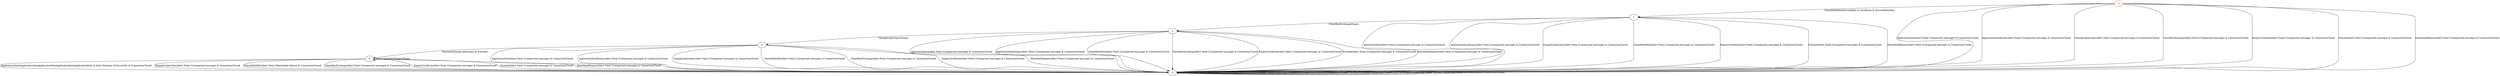 digraph {
2 [color="red"]
0
1
3
4
5
2 -> 5 [label="ApplicationData/Alert Fatal (Unexpected message) & ConnectionClosed"]
2 -> 5 [label="ApplicationDataEmpty/Alert Fatal (Unexpected message) & ConnectionClosed"]
2 -> 5 [label="ChangeCipherSpec/Alert Fatal (Unexpected message) & ConnectionClosed"]
2 -> 1 [label="ClientHelloRSA/ServerHello & Certificate & ServerHelloDone"]
2 -> 5 [label="ClientKeyExchange/Alert Fatal (Unexpected message) & ConnectionClosed"]
2 -> 5 [label="EmptyCertificate/Alert Fatal (Unexpected message) & ConnectionClosed"]
2 -> 5 [label="Finished/Alert Fatal (Unexpected message) & ConnectionClosed"]
2 -> 5 [label="HeartbeatRequest/Alert Fatal (Unexpected message) & ConnectionClosed"]
0 -> 5 [label="ApplicationData/Alert Fatal (Unexpected message) & ConnectionClosed"]
0 -> 5 [label="ApplicationDataEmpty/Alert Fatal (Unexpected message) & ConnectionClosed"]
0 -> 5 [label="ChangeCipherSpec/Alert Fatal (Unexpected message) & ConnectionClosed"]
0 -> 5 [label="ClientHelloRSA/Alert Fatal (Unexpected message) & ConnectionClosed"]
0 -> 5 [label="ClientKeyExchange/Alert Fatal (Unexpected message) & ConnectionClosed"]
0 -> 5 [label="EmptyCertificate/Alert Fatal (Unexpected message) & ConnectionClosed"]
0 -> 4 [label="Finished/ChangeCipherSpec & Finished"]
0 -> 5 [label="HeartbeatRequest/Alert Fatal (Unexpected message) & ConnectionClosed"]
1 -> 5 [label="ApplicationData/Alert Fatal (Unexpected message) & ConnectionClosed"]
1 -> 5 [label="ApplicationDataEmpty/Alert Fatal (Unexpected message) & ConnectionClosed"]
1 -> 5 [label="ChangeCipherSpec/Alert Fatal (Unexpected message) & ConnectionClosed"]
1 -> 5 [label="ClientHelloRSA/Alert Fatal (Unexpected message) & ConnectionClosed"]
1 -> 3 [label="ClientKeyExchange/Empty"]
1 -> 5 [label="EmptyCertificate/Alert Fatal (Unexpected message) & ConnectionClosed"]
1 -> 5 [label="Finished/Alert Fatal (Unexpected message) & ConnectionClosed"]
1 -> 5 [label="HeartbeatRequest/Alert Fatal (Unexpected message) & ConnectionClosed"]
3 -> 5 [label="ApplicationData/Alert Fatal (Unexpected message) & ConnectionClosed"]
3 -> 5 [label="ApplicationDataEmpty/Alert Fatal (Unexpected message) & ConnectionClosed"]
3 -> 0 [label="ChangeCipherSpec/Empty"]
3 -> 5 [label="ClientHelloRSA/Alert Fatal (Unexpected message) & ConnectionClosed"]
3 -> 5 [label="ClientKeyExchange/Alert Fatal (Unexpected message) & ConnectionClosed"]
3 -> 5 [label="EmptyCertificate/Alert Fatal (Unexpected message) & ConnectionClosed"]
3 -> 5 [label="Finished/Alert Fatal (Unexpected message) & ConnectionClosed"]
3 -> 5 [label="HeartbeatRequest/Alert Fatal (Unexpected message) & ConnectionClosed"]
4 -> 5 [label="ApplicationData/ApplicationDataApplicationDataApplicationDataApplicationData & Alert Warning (Close notify) & ConnectionClosed"]
4 -> 4 [label="ApplicationDataEmpty/Empty"]
4 -> 5 [label="ChangeCipherSpec/Alert Fatal (Unexpected message) & ConnectionClosed"]
4 -> 5 [label="ClientHelloRSA/Alert Fatal (Handshake failure) & ConnectionClosed"]
4 -> 5 [label="ClientKeyExchange/Alert Fatal (Unexpected message) & ConnectionClosed"]
4 -> 5 [label="EmptyCertificate/Alert Fatal (Unexpected message) & ConnectionClosed"]
4 -> 5 [label="Finished/Alert Fatal (Unexpected message) & ConnectionClosed"]
4 -> 5 [label="HeartbeatRequest/Alert Fatal (Unexpected message) & ConnectionClosed"]
5 -> 5 [label="ApplicationData/ConnectionClosed"]
5 -> 5 [label="ApplicationDataEmpty/ConnectionClosed"]
5 -> 5 [label="ChangeCipherSpec/ConnectionClosed"]
5 -> 5 [label="ClientHelloRSA/ConnectionClosed"]
5 -> 5 [label="ClientKeyExchange/ConnectionClosed"]
5 -> 5 [label="EmptyCertificate/ConnectionClosed"]
5 -> 5 [label="Finished/ConnectionClosed"]
5 -> 5 [label="HeartbeatRequest/ConnectionClosed"]
}
